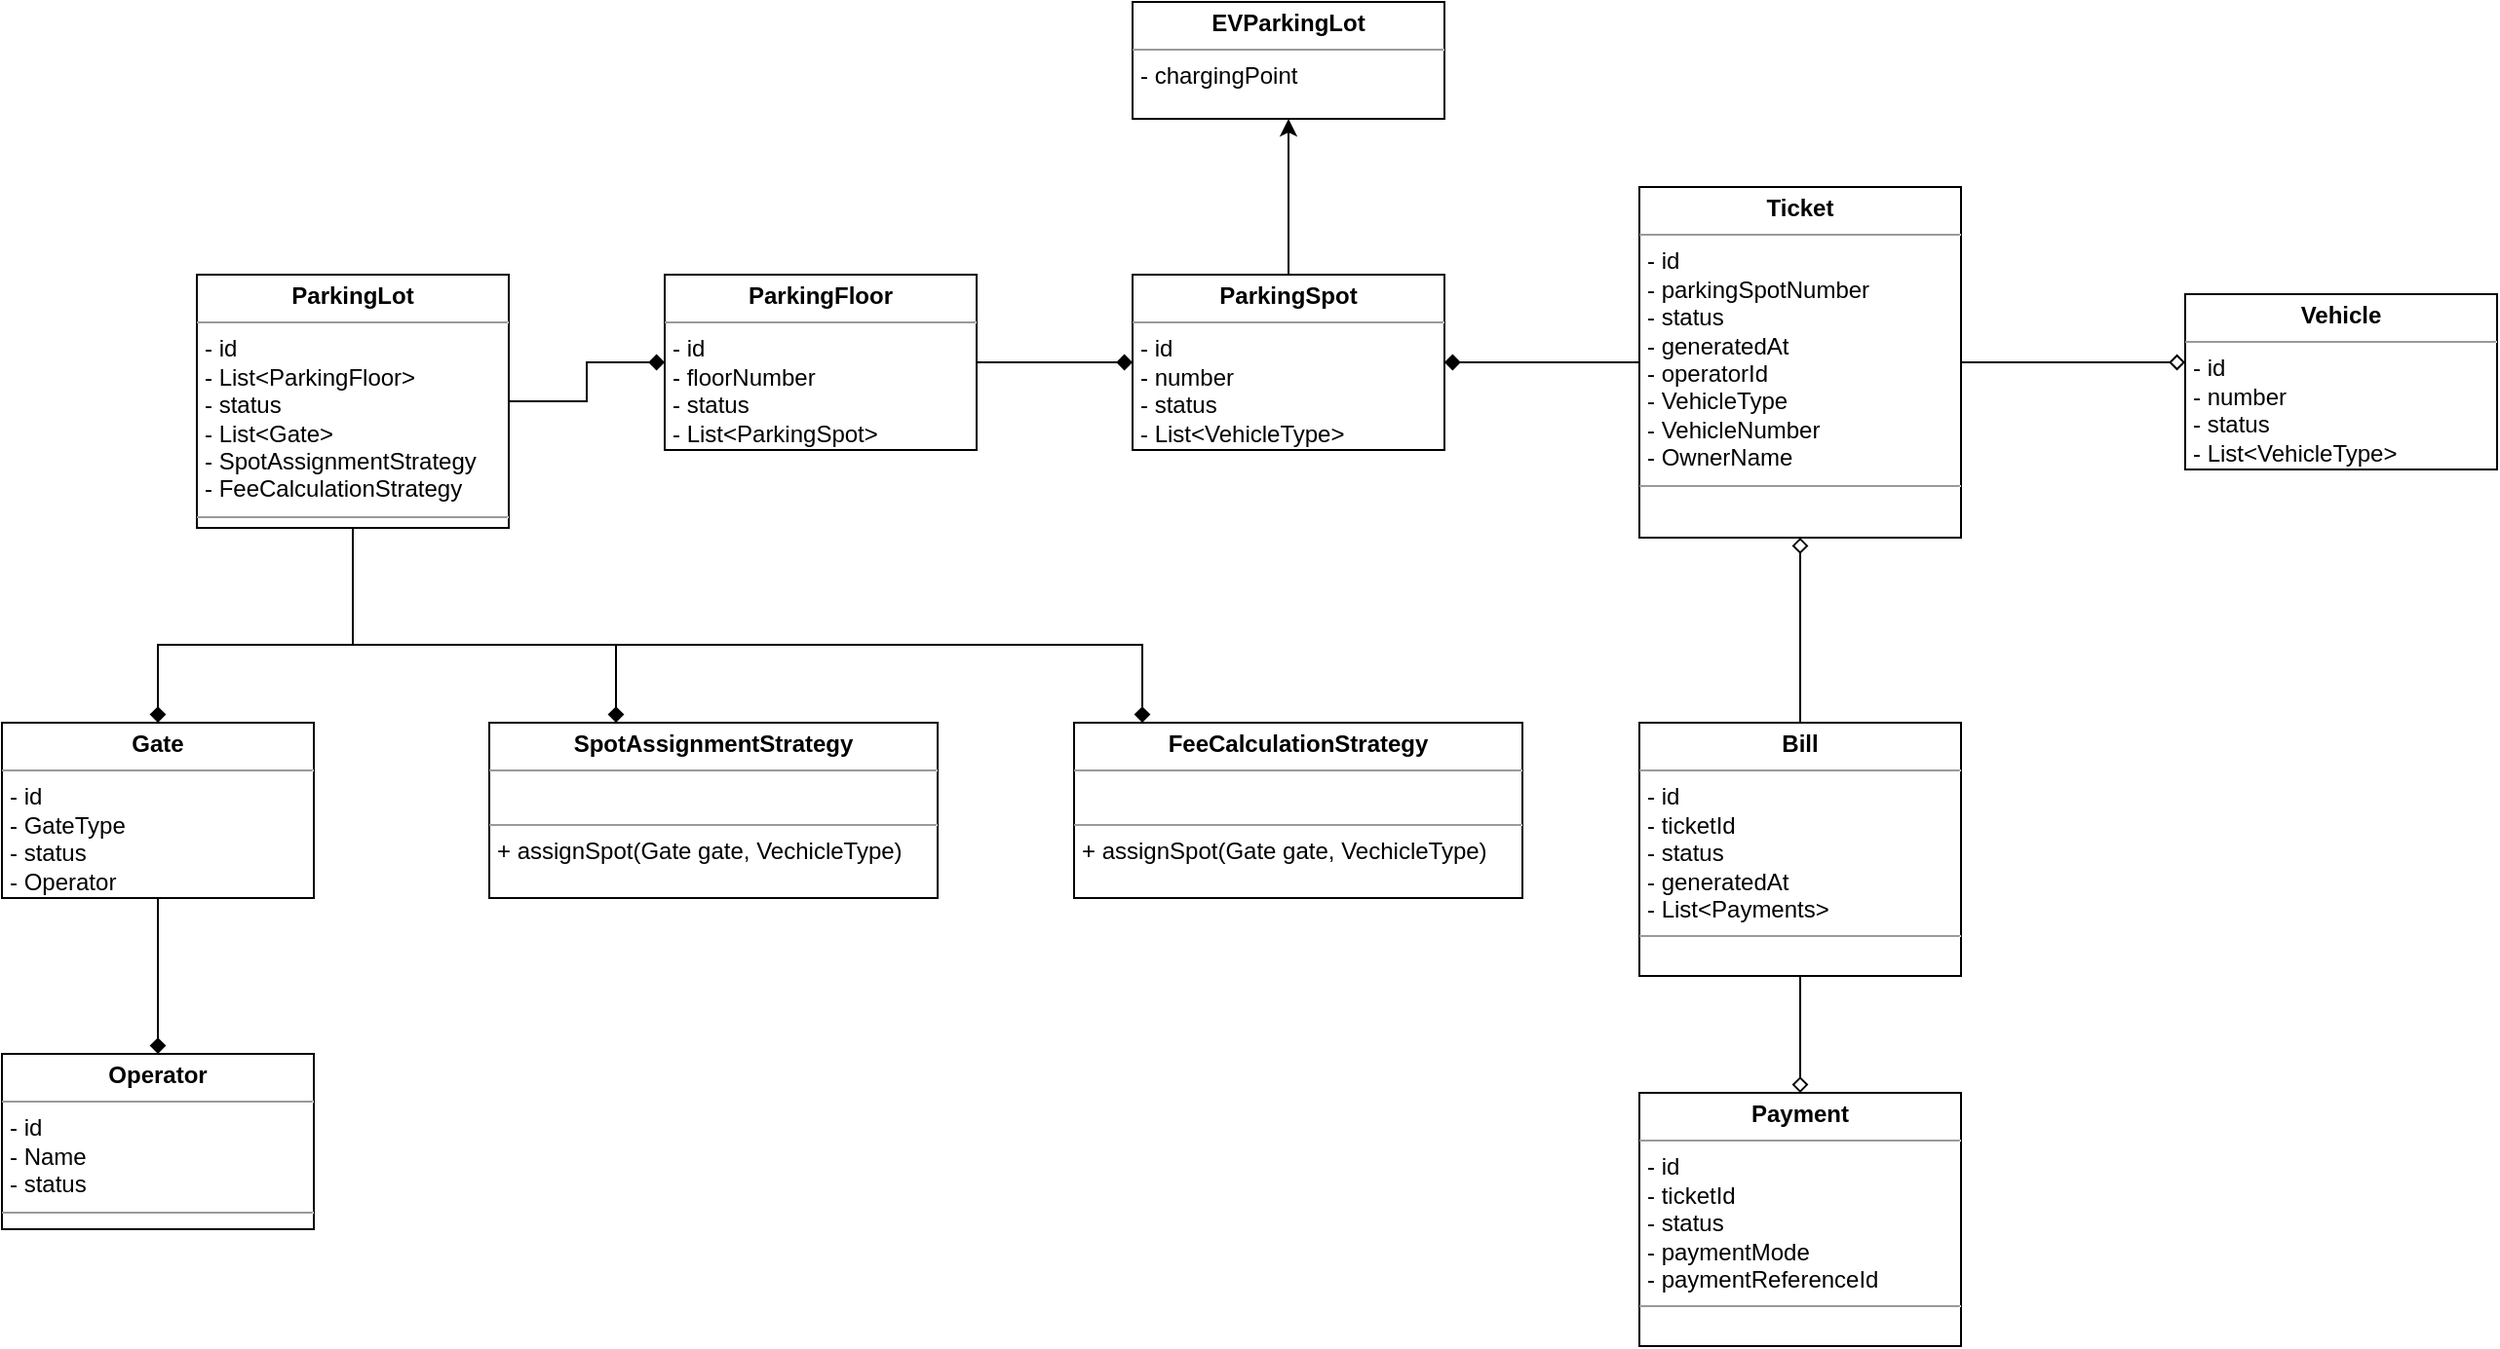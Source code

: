 <mxfile version="23.1.1" type="device">
  <diagram name="Page-1" id="IeUH3d_Dz4BgmVH1YtgP">
    <mxGraphModel dx="1434" dy="1964" grid="1" gridSize="10" guides="1" tooltips="1" connect="1" arrows="1" fold="1" page="1" pageScale="1" pageWidth="827" pageHeight="1169" math="0" shadow="0">
      <root>
        <mxCell id="0" />
        <mxCell id="1" parent="0" />
        <mxCell id="nJTxetUMmW2MusVvyrGG-3" value="" style="edgeStyle=orthogonalEdgeStyle;rounded=0;orthogonalLoop=1;jettySize=auto;html=1;endArrow=diamond;endFill=1;" edge="1" parent="1" source="nJTxetUMmW2MusVvyrGG-1" target="nJTxetUMmW2MusVvyrGG-2">
          <mxGeometry relative="1" as="geometry" />
        </mxCell>
        <mxCell id="nJTxetUMmW2MusVvyrGG-9" value="" style="edgeStyle=orthogonalEdgeStyle;rounded=0;orthogonalLoop=1;jettySize=auto;html=1;endArrow=diamond;endFill=1;" edge="1" parent="1" source="nJTxetUMmW2MusVvyrGG-1" target="nJTxetUMmW2MusVvyrGG-8">
          <mxGeometry relative="1" as="geometry">
            <Array as="points">
              <mxPoint x="200" y="270" />
              <mxPoint x="100" y="270" />
            </Array>
          </mxGeometry>
        </mxCell>
        <mxCell id="nJTxetUMmW2MusVvyrGG-11" value="" style="edgeStyle=orthogonalEdgeStyle;rounded=0;orthogonalLoop=1;jettySize=auto;html=1;endArrow=diamond;endFill=1;" edge="1" parent="1" source="nJTxetUMmW2MusVvyrGG-1" target="nJTxetUMmW2MusVvyrGG-10">
          <mxGeometry relative="1" as="geometry">
            <Array as="points">
              <mxPoint x="200" y="270" />
              <mxPoint x="335" y="270" />
            </Array>
          </mxGeometry>
        </mxCell>
        <mxCell id="nJTxetUMmW2MusVvyrGG-13" style="edgeStyle=orthogonalEdgeStyle;rounded=0;orthogonalLoop=1;jettySize=auto;html=1;endArrow=diamond;endFill=1;" edge="1" parent="1" source="nJTxetUMmW2MusVvyrGG-1" target="nJTxetUMmW2MusVvyrGG-12">
          <mxGeometry relative="1" as="geometry">
            <Array as="points">
              <mxPoint x="200" y="270" />
              <mxPoint x="605" y="270" />
            </Array>
          </mxGeometry>
        </mxCell>
        <mxCell id="nJTxetUMmW2MusVvyrGG-1" value="&lt;p style=&quot;margin:0px;margin-top:4px;text-align:center;&quot;&gt;&lt;b&gt;ParkingLot&lt;/b&gt;&lt;/p&gt;&lt;hr size=&quot;1&quot;&gt;&lt;p style=&quot;margin:0px;margin-left:4px;&quot;&gt;- id&lt;/p&gt;&lt;p style=&quot;margin:0px;margin-left:4px;&quot;&gt;- List&amp;lt;ParkingFloor&amp;gt;&lt;/p&gt;&lt;p style=&quot;margin:0px;margin-left:4px;&quot;&gt;- status&lt;/p&gt;&lt;p style=&quot;margin:0px;margin-left:4px;&quot;&gt;- List&amp;lt;Gate&amp;gt;&lt;/p&gt;&lt;p style=&quot;margin:0px;margin-left:4px;&quot;&gt;- SpotAssignmentStrategy&lt;/p&gt;&lt;p style=&quot;margin:0px;margin-left:4px;&quot;&gt;- FeeCalculationStrategy&lt;/p&gt;&lt;hr size=&quot;1&quot;&gt;&lt;p style=&quot;margin:0px;margin-left:4px;&quot;&gt;&lt;br&gt;&lt;/p&gt;" style="verticalAlign=top;align=left;overflow=fill;fontSize=12;fontFamily=Helvetica;html=1;whiteSpace=wrap;" vertex="1" parent="1">
          <mxGeometry x="120" y="80" width="160" height="130" as="geometry" />
        </mxCell>
        <mxCell id="nJTxetUMmW2MusVvyrGG-5" value="" style="edgeStyle=orthogonalEdgeStyle;rounded=0;orthogonalLoop=1;jettySize=auto;html=1;endArrow=diamond;endFill=1;" edge="1" parent="1" source="nJTxetUMmW2MusVvyrGG-2" target="nJTxetUMmW2MusVvyrGG-4">
          <mxGeometry relative="1" as="geometry" />
        </mxCell>
        <mxCell id="nJTxetUMmW2MusVvyrGG-2" value="&lt;p style=&quot;margin:0px;margin-top:4px;text-align:center;&quot;&gt;&lt;b&gt;ParkingFloor&lt;/b&gt;&lt;/p&gt;&lt;hr size=&quot;1&quot;&gt;&lt;p style=&quot;margin:0px;margin-left:4px;&quot;&gt;- id&lt;/p&gt;&lt;p style=&quot;margin:0px;margin-left:4px;&quot;&gt;- floorNumber&lt;/p&gt;&lt;p style=&quot;margin:0px;margin-left:4px;&quot;&gt;- status&lt;/p&gt;&lt;p style=&quot;margin:0px;margin-left:4px;&quot;&gt;- List&amp;lt;ParkingSpot&amp;gt;&lt;/p&gt;&lt;hr size=&quot;1&quot;&gt;&lt;p style=&quot;margin:0px;margin-left:4px;&quot;&gt;&lt;br&gt;&lt;/p&gt;" style="verticalAlign=top;align=left;overflow=fill;fontSize=12;fontFamily=Helvetica;html=1;whiteSpace=wrap;" vertex="1" parent="1">
          <mxGeometry x="360" y="80" width="160" height="90" as="geometry" />
        </mxCell>
        <mxCell id="nJTxetUMmW2MusVvyrGG-24" value="" style="edgeStyle=orthogonalEdgeStyle;rounded=0;orthogonalLoop=1;jettySize=auto;html=1;" edge="1" parent="1" source="nJTxetUMmW2MusVvyrGG-4" target="nJTxetUMmW2MusVvyrGG-23">
          <mxGeometry relative="1" as="geometry" />
        </mxCell>
        <mxCell id="nJTxetUMmW2MusVvyrGG-4" value="&lt;p style=&quot;margin:0px;margin-top:4px;text-align:center;&quot;&gt;&lt;b&gt;ParkingSpot&lt;/b&gt;&lt;/p&gt;&lt;hr size=&quot;1&quot;&gt;&lt;p style=&quot;margin:0px;margin-left:4px;&quot;&gt;- id&lt;/p&gt;&lt;p style=&quot;margin:0px;margin-left:4px;&quot;&gt;- number&lt;/p&gt;&lt;p style=&quot;margin:0px;margin-left:4px;&quot;&gt;- status&lt;/p&gt;&lt;p style=&quot;margin:0px;margin-left:4px;&quot;&gt;- List&amp;lt;VehicleType&amp;gt;&lt;/p&gt;&lt;hr size=&quot;1&quot;&gt;&lt;p style=&quot;margin:0px;margin-left:4px;&quot;&gt;&lt;br&gt;&lt;/p&gt;" style="verticalAlign=top;align=left;overflow=fill;fontSize=12;fontFamily=Helvetica;html=1;whiteSpace=wrap;" vertex="1" parent="1">
          <mxGeometry x="600" y="80" width="160" height="90" as="geometry" />
        </mxCell>
        <mxCell id="nJTxetUMmW2MusVvyrGG-6" value="&lt;p style=&quot;margin:0px;margin-top:4px;text-align:center;&quot;&gt;&lt;b&gt;Vehicle&lt;/b&gt;&lt;/p&gt;&lt;hr size=&quot;1&quot;&gt;&lt;p style=&quot;margin:0px;margin-left:4px;&quot;&gt;- id&lt;/p&gt;&lt;p style=&quot;margin:0px;margin-left:4px;&quot;&gt;- number&lt;/p&gt;&lt;p style=&quot;margin:0px;margin-left:4px;&quot;&gt;- status&lt;/p&gt;&lt;p style=&quot;margin:0px;margin-left:4px;&quot;&gt;- List&amp;lt;VehicleType&amp;gt;&lt;/p&gt;&lt;hr size=&quot;1&quot;&gt;&lt;p style=&quot;margin:0px;margin-left:4px;&quot;&gt;&lt;br&gt;&lt;/p&gt;" style="verticalAlign=top;align=left;overflow=fill;fontSize=12;fontFamily=Helvetica;html=1;whiteSpace=wrap;" vertex="1" parent="1">
          <mxGeometry x="1140" y="90" width="160" height="90" as="geometry" />
        </mxCell>
        <mxCell id="nJTxetUMmW2MusVvyrGG-22" value="" style="edgeStyle=orthogonalEdgeStyle;rounded=0;orthogonalLoop=1;jettySize=auto;html=1;endArrow=diamond;endFill=1;" edge="1" parent="1" source="nJTxetUMmW2MusVvyrGG-8" target="nJTxetUMmW2MusVvyrGG-21">
          <mxGeometry relative="1" as="geometry" />
        </mxCell>
        <mxCell id="nJTxetUMmW2MusVvyrGG-8" value="&lt;p style=&quot;margin:0px;margin-top:4px;text-align:center;&quot;&gt;&lt;b&gt;Gate&lt;/b&gt;&lt;/p&gt;&lt;hr size=&quot;1&quot;&gt;&lt;p style=&quot;margin:0px;margin-left:4px;&quot;&gt;- id&lt;/p&gt;&lt;p style=&quot;margin:0px;margin-left:4px;&quot;&gt;- GateType&lt;/p&gt;&lt;p style=&quot;margin:0px;margin-left:4px;&quot;&gt;- status&lt;/p&gt;&lt;p style=&quot;margin:0px;margin-left:4px;&quot;&gt;- Operator&lt;/p&gt;&lt;hr size=&quot;1&quot;&gt;&lt;p style=&quot;margin:0px;margin-left:4px;&quot;&gt;&lt;br&gt;&lt;/p&gt;" style="verticalAlign=top;align=left;overflow=fill;fontSize=12;fontFamily=Helvetica;html=1;whiteSpace=wrap;" vertex="1" parent="1">
          <mxGeometry x="20" y="310" width="160" height="90" as="geometry" />
        </mxCell>
        <mxCell id="nJTxetUMmW2MusVvyrGG-10" value="&lt;p style=&quot;margin:0px;margin-top:4px;text-align:center;&quot;&gt;&lt;b&gt;SpotAssignmentStrategy&lt;/b&gt;&lt;/p&gt;&lt;hr size=&quot;1&quot;&gt;&lt;p style=&quot;margin:0px;margin-left:4px;&quot;&gt;&lt;br&gt;&lt;/p&gt;&lt;hr size=&quot;1&quot;&gt;&lt;p style=&quot;margin:0px;margin-left:4px;&quot;&gt;+ assignSpot(Gate gate, VechicleType)&lt;/p&gt;" style="verticalAlign=top;align=left;overflow=fill;fontSize=12;fontFamily=Helvetica;html=1;whiteSpace=wrap;" vertex="1" parent="1">
          <mxGeometry x="270" y="310" width="230" height="90" as="geometry" />
        </mxCell>
        <mxCell id="nJTxetUMmW2MusVvyrGG-12" value="&lt;p style=&quot;margin:0px;margin-top:4px;text-align:center;&quot;&gt;&lt;b&gt;FeeCalculationStrategy&lt;/b&gt;&lt;/p&gt;&lt;hr size=&quot;1&quot;&gt;&lt;p style=&quot;margin:0px;margin-left:4px;&quot;&gt;&lt;br&gt;&lt;/p&gt;&lt;hr size=&quot;1&quot;&gt;&lt;p style=&quot;margin:0px;margin-left:4px;&quot;&gt;+ assignSpot(Gate gate, VechicleType)&lt;/p&gt;" style="verticalAlign=top;align=left;overflow=fill;fontSize=12;fontFamily=Helvetica;html=1;whiteSpace=wrap;" vertex="1" parent="1">
          <mxGeometry x="570" y="310" width="230" height="90" as="geometry" />
        </mxCell>
        <mxCell id="nJTxetUMmW2MusVvyrGG-19" style="edgeStyle=orthogonalEdgeStyle;rounded=0;orthogonalLoop=1;jettySize=auto;html=1;endArrow=diamond;endFill=1;" edge="1" parent="1" source="nJTxetUMmW2MusVvyrGG-14" target="nJTxetUMmW2MusVvyrGG-4">
          <mxGeometry relative="1" as="geometry" />
        </mxCell>
        <mxCell id="nJTxetUMmW2MusVvyrGG-14" value="&lt;p style=&quot;margin:0px;margin-top:4px;text-align:center;&quot;&gt;&lt;b&gt;Ticket&lt;/b&gt;&lt;/p&gt;&lt;hr size=&quot;1&quot;&gt;&lt;p style=&quot;margin:0px;margin-left:4px;&quot;&gt;- id&lt;/p&gt;&lt;p style=&quot;margin:0px;margin-left:4px;&quot;&gt;- parkingSpotNumber&lt;/p&gt;&lt;p style=&quot;margin:0px;margin-left:4px;&quot;&gt;- status&lt;/p&gt;&lt;p style=&quot;margin:0px;margin-left:4px;&quot;&gt;- generatedAt&lt;/p&gt;&lt;p style=&quot;margin:0px;margin-left:4px;&quot;&gt;- operatorId&lt;/p&gt;&lt;p style=&quot;margin:0px;margin-left:4px;&quot;&gt;- VehicleType&lt;/p&gt;&lt;p style=&quot;margin:0px;margin-left:4px;&quot;&gt;- VehicleNumber&lt;/p&gt;&lt;p style=&quot;margin:0px;margin-left:4px;&quot;&gt;- OwnerName&lt;/p&gt;&lt;hr size=&quot;1&quot;&gt;&lt;p style=&quot;margin:0px;margin-left:4px;&quot;&gt;&lt;br&gt;&lt;/p&gt;" style="verticalAlign=top;align=left;overflow=fill;fontSize=12;fontFamily=Helvetica;html=1;whiteSpace=wrap;" vertex="1" parent="1">
          <mxGeometry x="860" y="35" width="165" height="180" as="geometry" />
        </mxCell>
        <mxCell id="nJTxetUMmW2MusVvyrGG-17" value="" style="edgeStyle=orthogonalEdgeStyle;rounded=0;orthogonalLoop=1;jettySize=auto;html=1;endArrow=diamond;endFill=0;" edge="1" parent="1" source="nJTxetUMmW2MusVvyrGG-15" target="nJTxetUMmW2MusVvyrGG-16">
          <mxGeometry relative="1" as="geometry" />
        </mxCell>
        <mxCell id="nJTxetUMmW2MusVvyrGG-18" style="edgeStyle=orthogonalEdgeStyle;rounded=0;orthogonalLoop=1;jettySize=auto;html=1;endArrow=diamond;endFill=0;" edge="1" parent="1" source="nJTxetUMmW2MusVvyrGG-15" target="nJTxetUMmW2MusVvyrGG-14">
          <mxGeometry relative="1" as="geometry" />
        </mxCell>
        <mxCell id="nJTxetUMmW2MusVvyrGG-15" value="&lt;p style=&quot;margin:0px;margin-top:4px;text-align:center;&quot;&gt;&lt;b&gt;Bill&lt;/b&gt;&lt;/p&gt;&lt;hr size=&quot;1&quot;&gt;&lt;p style=&quot;margin:0px;margin-left:4px;&quot;&gt;- id&lt;/p&gt;&lt;p style=&quot;margin:0px;margin-left:4px;&quot;&gt;- ticketId&lt;/p&gt;&lt;p style=&quot;margin:0px;margin-left:4px;&quot;&gt;- status&lt;/p&gt;&lt;p style=&quot;margin:0px;margin-left:4px;&quot;&gt;- generatedAt&lt;/p&gt;&lt;p style=&quot;margin:0px;margin-left:4px;&quot;&gt;- List&amp;lt;Payments&amp;gt;&lt;/p&gt;&lt;hr size=&quot;1&quot;&gt;&lt;p style=&quot;margin:0px;margin-left:4px;&quot;&gt;&lt;br&gt;&lt;/p&gt;" style="verticalAlign=top;align=left;overflow=fill;fontSize=12;fontFamily=Helvetica;html=1;whiteSpace=wrap;" vertex="1" parent="1">
          <mxGeometry x="860" y="310" width="165" height="130" as="geometry" />
        </mxCell>
        <mxCell id="nJTxetUMmW2MusVvyrGG-16" value="&lt;p style=&quot;margin:0px;margin-top:4px;text-align:center;&quot;&gt;&lt;b&gt;Payment&lt;/b&gt;&lt;/p&gt;&lt;hr size=&quot;1&quot;&gt;&lt;p style=&quot;margin:0px;margin-left:4px;&quot;&gt;- id&lt;/p&gt;&lt;p style=&quot;margin:0px;margin-left:4px;&quot;&gt;- ticketId&lt;/p&gt;&lt;p style=&quot;margin:0px;margin-left:4px;&quot;&gt;- status&lt;/p&gt;&lt;p style=&quot;margin:0px;margin-left:4px;&quot;&gt;- paymentMode&lt;/p&gt;&lt;p style=&quot;margin:0px;margin-left:4px;&quot;&gt;- paymentReferenceId&lt;br&gt;&lt;/p&gt;&lt;hr size=&quot;1&quot;&gt;&lt;p style=&quot;margin:0px;margin-left:4px;&quot;&gt;&lt;br&gt;&lt;/p&gt;" style="verticalAlign=top;align=left;overflow=fill;fontSize=12;fontFamily=Helvetica;html=1;whiteSpace=wrap;" vertex="1" parent="1">
          <mxGeometry x="860" y="500" width="165" height="130" as="geometry" />
        </mxCell>
        <mxCell id="nJTxetUMmW2MusVvyrGG-20" style="edgeStyle=orthogonalEdgeStyle;rounded=0;orthogonalLoop=1;jettySize=auto;html=1;entryX=0;entryY=0.389;entryDx=0;entryDy=0;entryPerimeter=0;endArrow=diamond;endFill=0;" edge="1" parent="1" source="nJTxetUMmW2MusVvyrGG-14" target="nJTxetUMmW2MusVvyrGG-6">
          <mxGeometry relative="1" as="geometry" />
        </mxCell>
        <mxCell id="nJTxetUMmW2MusVvyrGG-21" value="&lt;p style=&quot;margin:0px;margin-top:4px;text-align:center;&quot;&gt;&lt;b&gt;Operator&lt;/b&gt;&lt;/p&gt;&lt;hr size=&quot;1&quot;&gt;&lt;p style=&quot;margin:0px;margin-left:4px;&quot;&gt;- id&lt;/p&gt;&lt;p style=&quot;margin:0px;margin-left:4px;&quot;&gt;- Name&lt;/p&gt;&lt;p style=&quot;margin:0px;margin-left:4px;&quot;&gt;- status&lt;br&gt;&lt;/p&gt;&lt;hr size=&quot;1&quot;&gt;&lt;p style=&quot;margin:0px;margin-left:4px;&quot;&gt;&lt;br&gt;&lt;/p&gt;" style="verticalAlign=top;align=left;overflow=fill;fontSize=12;fontFamily=Helvetica;html=1;whiteSpace=wrap;" vertex="1" parent="1">
          <mxGeometry x="20" y="480" width="160" height="90" as="geometry" />
        </mxCell>
        <mxCell id="nJTxetUMmW2MusVvyrGG-23" value="&lt;p style=&quot;margin:0px;margin-top:4px;text-align:center;&quot;&gt;&lt;b&gt;EVParkingLot&lt;/b&gt;&lt;/p&gt;&lt;hr size=&quot;1&quot;&gt;&lt;p style=&quot;margin:0px;margin-left:4px;&quot;&gt;- chargingPoint&lt;/p&gt;" style="verticalAlign=top;align=left;overflow=fill;fontSize=12;fontFamily=Helvetica;html=1;whiteSpace=wrap;" vertex="1" parent="1">
          <mxGeometry x="600" y="-60" width="160" height="60" as="geometry" />
        </mxCell>
      </root>
    </mxGraphModel>
  </diagram>
</mxfile>
